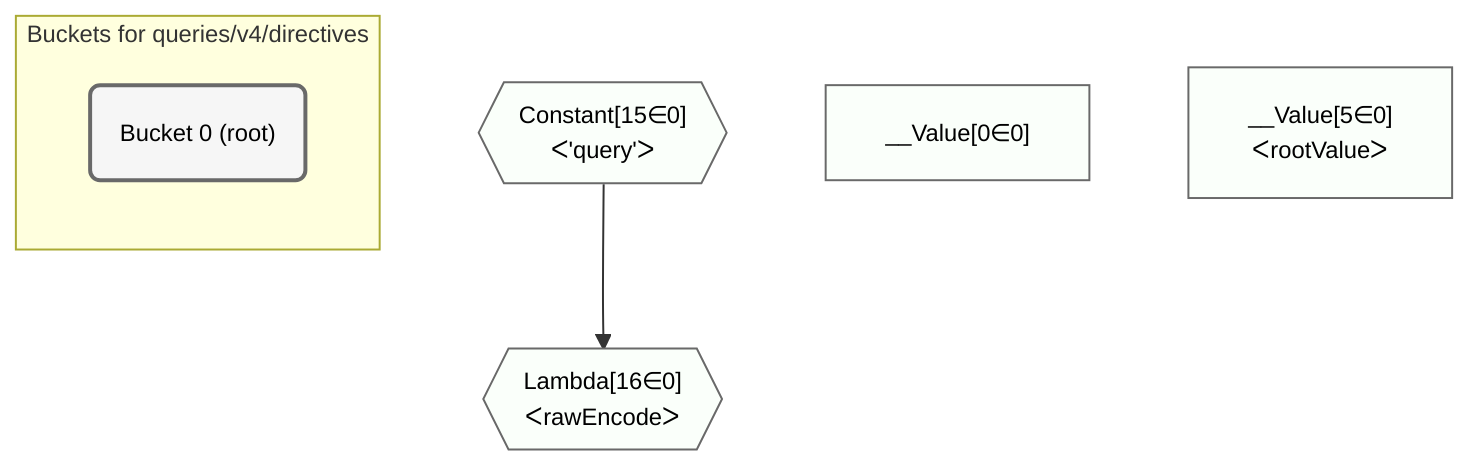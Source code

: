 %%{init: {'themeVariables': { 'fontSize': '12px'}}}%%
graph TD
    classDef path fill:#eee,stroke:#000,color:#000
    classDef plan fill:#fff,stroke-width:1px,color:#000
    classDef itemplan fill:#fff,stroke-width:2px,color:#000
    classDef unbatchedplan fill:#dff,stroke-width:1px,color:#000
    classDef sideeffectplan fill:#fcc,stroke-width:2px,color:#000
    classDef bucket fill:#f6f6f6,color:#000,stroke-width:2px,text-align:left


    %% plan dependencies
    Lambda16{{"Lambda[16∈0]<br />ᐸrawEncodeᐳ"}}:::plan
    Constant15{{"Constant[15∈0]<br />ᐸ'query'ᐳ"}}:::plan
    Constant15 --> Lambda16
    __Value0["__Value[0∈0]"]:::plan
    __Value5["__Value[5∈0]<br />ᐸrootValueᐳ"]:::plan

    %% define steps

    subgraph "Buckets for queries/v4/directives"
    Bucket0("Bucket 0 (root)"):::bucket
    classDef bucket0 stroke:#696969
    class Bucket0,__Value0,__Value5,Constant15,Lambda16 bucket0
    classDef unary fill:#fafffa,borderWidth:8px
    class Lambda16,__Value0,__Value5,Constant15 unary
    end
